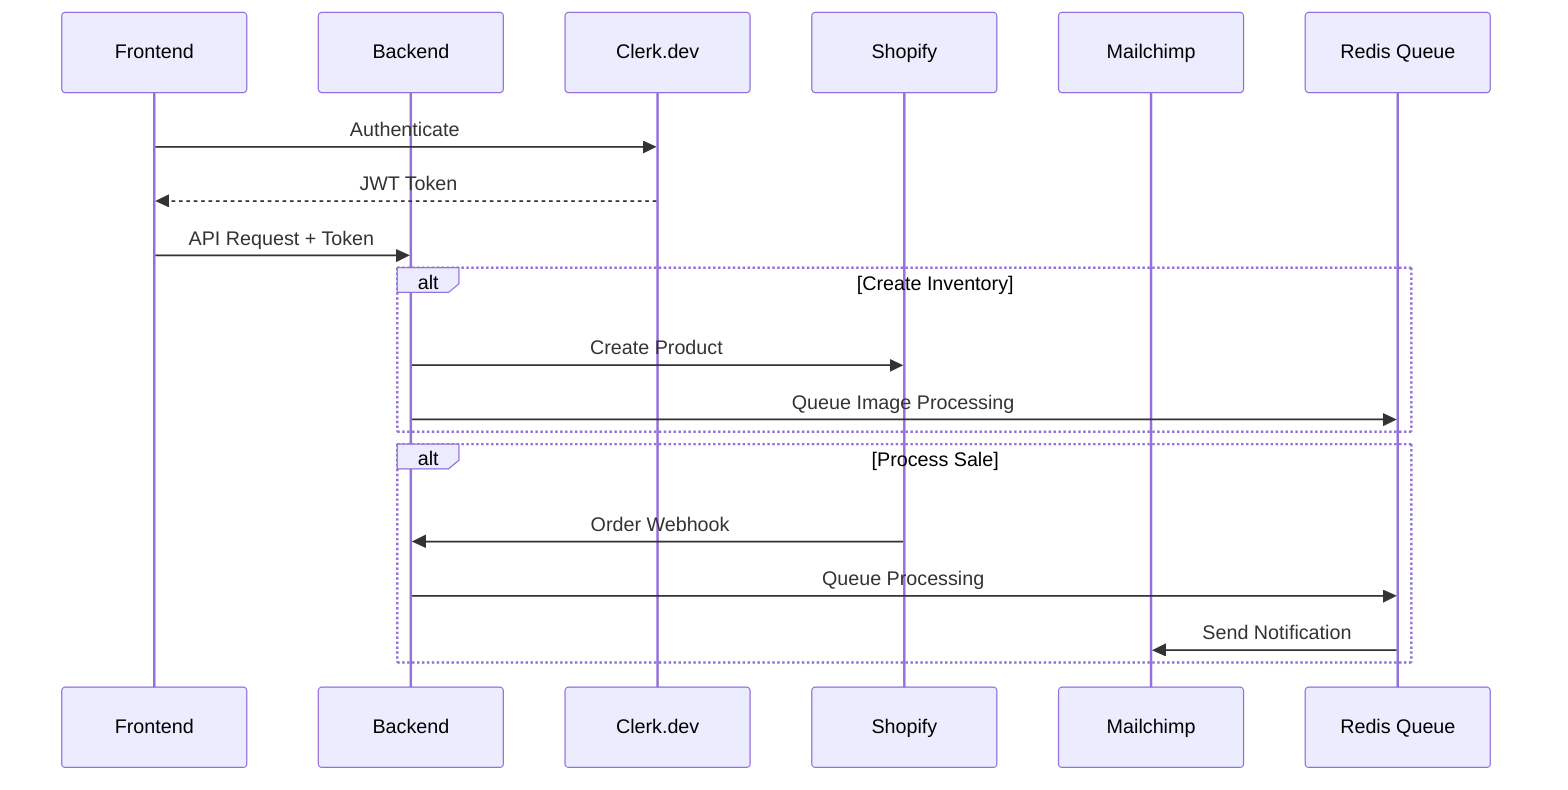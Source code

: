 sequenceDiagram
    participant FE as Frontend
    participant API as Backend
    participant Auth as Clerk.dev
    participant Shop as Shopify
    participant Mail as Mailchimp
    participant Q as Redis Queue
    
    FE->>Auth: Authenticate
    Auth-->>FE: JWT Token
    FE->>API: API Request + Token
    
    alt Create Inventory
        API->>Shop: Create Product
        API->>Q: Queue Image Processing
    end
    
    alt Process Sale
        Shop->>API: Order Webhook
        API->>Q: Queue Processing
        Q->>Mail: Send Notification
    end